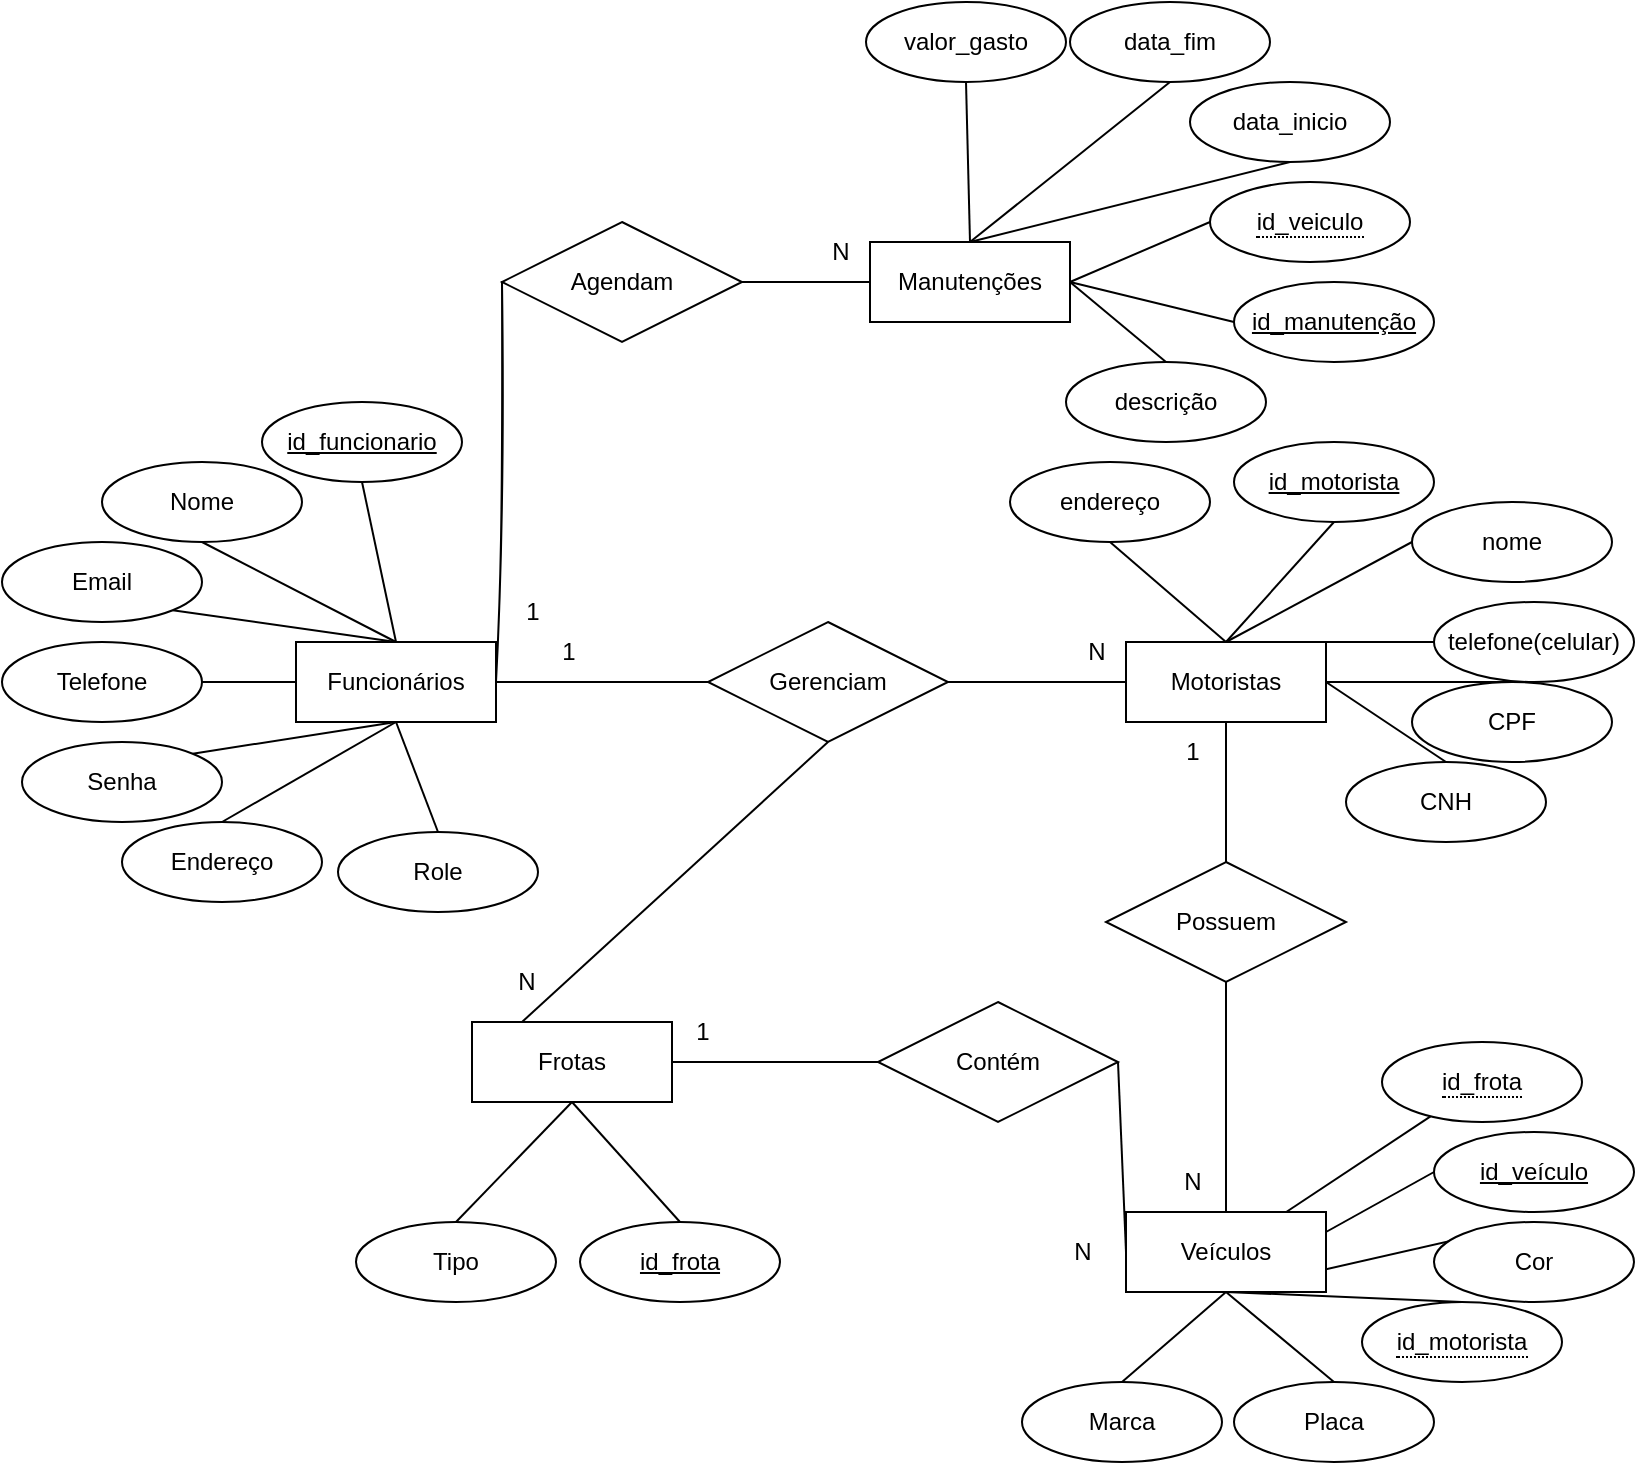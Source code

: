 <mxfile>
    <diagram name="Página-1" id="SmbSBisgODQ-tFxxg0Tv">
        <mxGraphModel dx="1254" dy="728" grid="1" gridSize="10" guides="1" tooltips="1" connect="1" arrows="1" fold="1" page="1" pageScale="1" pageWidth="827" pageHeight="1169" math="0" shadow="0">
            <root>
                <mxCell id="0"/>
                <mxCell id="1" parent="0"/>
                <mxCell id="jhbp4_ZAMWIe8QdacrYQ-23" style="edgeStyle=none;rounded=0;orthogonalLoop=1;jettySize=auto;html=1;exitX=1;exitY=0.5;exitDx=0;exitDy=0;entryX=0;entryY=0.5;entryDx=0;entryDy=0;endArrow=none;endFill=0;" parent="1" source="jhbp4_ZAMWIe8QdacrYQ-1" target="jhbp4_ZAMWIe8QdacrYQ-21" edge="1">
                    <mxGeometry relative="1" as="geometry"/>
                </mxCell>
                <mxCell id="17" style="edgeStyle=none;rounded=1;sketch=1;hachureGap=4;jiggle=2;curveFitting=1;html=1;exitX=1;exitY=0.5;exitDx=0;exitDy=0;fontFamily=Architects Daughter;fontSource=https%3A%2F%2Ffonts.googleapis.com%2Fcss%3Ffamily%3DArchitects%2BDaughter;fontSize=16;endArrow=none;endFill=0;entryX=0;entryY=0.5;entryDx=0;entryDy=0;" edge="1" parent="1" source="jhbp4_ZAMWIe8QdacrYQ-1" target="46">
                    <mxGeometry relative="1" as="geometry">
                        <mxPoint x="340" y="120" as="targetPoint"/>
                    </mxGeometry>
                </mxCell>
                <mxCell id="jhbp4_ZAMWIe8QdacrYQ-1" value="Funcionários" style="whiteSpace=wrap;html=1;align=center;" parent="1" vertex="1">
                    <mxGeometry x="147" y="320" width="100" height="40" as="geometry"/>
                </mxCell>
                <mxCell id="jhbp4_ZAMWIe8QdacrYQ-4" value="Role" style="ellipse;whiteSpace=wrap;html=1;align=center;" parent="1" vertex="1">
                    <mxGeometry x="168" y="415" width="100" height="40" as="geometry"/>
                </mxCell>
                <mxCell id="jhbp4_ZAMWIe8QdacrYQ-5" value="" style="endArrow=none;html=1;rounded=0;exitX=0.5;exitY=1;exitDx=0;exitDy=0;entryX=0.5;entryY=0;entryDx=0;entryDy=0;" parent="1" source="jhbp4_ZAMWIe8QdacrYQ-1" target="jhbp4_ZAMWIe8QdacrYQ-4" edge="1">
                    <mxGeometry relative="1" as="geometry">
                        <mxPoint x="328" y="470" as="sourcePoint"/>
                        <mxPoint x="488" y="470" as="targetPoint"/>
                    </mxGeometry>
                </mxCell>
                <mxCell id="jhbp4_ZAMWIe8QdacrYQ-6" value="Nome" style="ellipse;whiteSpace=wrap;html=1;align=center;" parent="1" vertex="1">
                    <mxGeometry x="50" y="230" width="100" height="40" as="geometry"/>
                </mxCell>
                <mxCell id="jhbp4_ZAMWIe8QdacrYQ-7" value="" style="endArrow=none;html=1;rounded=0;exitX=0.5;exitY=1;exitDx=0;exitDy=0;entryX=0.5;entryY=0;entryDx=0;entryDy=0;" parent="1" source="jhbp4_ZAMWIe8QdacrYQ-6" target="jhbp4_ZAMWIe8QdacrYQ-1" edge="1">
                    <mxGeometry relative="1" as="geometry">
                        <mxPoint x="228" y="370" as="sourcePoint"/>
                        <mxPoint x="228" y="430" as="targetPoint"/>
                    </mxGeometry>
                </mxCell>
                <mxCell id="jhbp4_ZAMWIe8QdacrYQ-9" style="rounded=0;orthogonalLoop=1;jettySize=auto;html=1;exitX=1;exitY=1;exitDx=0;exitDy=0;entryX=0.5;entryY=0;entryDx=0;entryDy=0;strokeColor=default;endArrow=none;endFill=0;" parent="1" source="jhbp4_ZAMWIe8QdacrYQ-8" target="jhbp4_ZAMWIe8QdacrYQ-1" edge="1">
                    <mxGeometry relative="1" as="geometry"/>
                </mxCell>
                <mxCell id="jhbp4_ZAMWIe8QdacrYQ-8" value="Email" style="ellipse;whiteSpace=wrap;html=1;align=center;" parent="1" vertex="1">
                    <mxGeometry y="270" width="100" height="40" as="geometry"/>
                </mxCell>
                <mxCell id="jhbp4_ZAMWIe8QdacrYQ-11" style="edgeStyle=none;rounded=0;orthogonalLoop=1;jettySize=auto;html=1;exitX=1;exitY=0;exitDx=0;exitDy=0;entryX=0.5;entryY=1;entryDx=0;entryDy=0;strokeColor=default;endArrow=none;endFill=0;" parent="1" source="jhbp4_ZAMWIe8QdacrYQ-10" target="jhbp4_ZAMWIe8QdacrYQ-1" edge="1">
                    <mxGeometry relative="1" as="geometry"/>
                </mxCell>
                <mxCell id="jhbp4_ZAMWIe8QdacrYQ-10" value="Senha" style="ellipse;whiteSpace=wrap;html=1;align=center;" parent="1" vertex="1">
                    <mxGeometry x="10" y="370" width="100" height="40" as="geometry"/>
                </mxCell>
                <mxCell id="jhbp4_ZAMWIe8QdacrYQ-14" style="edgeStyle=none;rounded=0;orthogonalLoop=1;jettySize=auto;html=1;exitX=1;exitY=0.5;exitDx=0;exitDy=0;entryX=0;entryY=0.5;entryDx=0;entryDy=0;strokeColor=default;endArrow=none;endFill=0;" parent="1" source="jhbp4_ZAMWIe8QdacrYQ-13" target="jhbp4_ZAMWIe8QdacrYQ-1" edge="1">
                    <mxGeometry relative="1" as="geometry">
                        <mxPoint x="128" y="340" as="sourcePoint"/>
                    </mxGeometry>
                </mxCell>
                <mxCell id="jhbp4_ZAMWIe8QdacrYQ-13" value="Telefone" style="ellipse;whiteSpace=wrap;html=1;align=center;" parent="1" vertex="1">
                    <mxGeometry y="320" width="100" height="40" as="geometry"/>
                </mxCell>
                <mxCell id="jhbp4_ZAMWIe8QdacrYQ-18" style="edgeStyle=none;rounded=0;orthogonalLoop=1;jettySize=auto;html=1;exitX=0.5;exitY=0;exitDx=0;exitDy=0;strokeColor=default;endArrow=none;endFill=0;entryX=0.5;entryY=1;entryDx=0;entryDy=0;" parent="1" source="jhbp4_ZAMWIe8QdacrYQ-15" target="jhbp4_ZAMWIe8QdacrYQ-1" edge="1">
                    <mxGeometry relative="1" as="geometry">
                        <mxPoint x="218" y="380" as="targetPoint"/>
                    </mxGeometry>
                </mxCell>
                <mxCell id="jhbp4_ZAMWIe8QdacrYQ-15" value="Endereço" style="ellipse;whiteSpace=wrap;html=1;align=center;" parent="1" vertex="1">
                    <mxGeometry x="60" y="410" width="100" height="40" as="geometry"/>
                </mxCell>
                <mxCell id="jhbp4_ZAMWIe8QdacrYQ-20" style="edgeStyle=none;rounded=0;orthogonalLoop=1;jettySize=auto;html=1;exitX=0.5;exitY=1;exitDx=0;exitDy=0;entryX=0.5;entryY=0;entryDx=0;entryDy=0;strokeColor=default;endArrow=none;endFill=0;" parent="1" source="jhbp4_ZAMWIe8QdacrYQ-19" target="jhbp4_ZAMWIe8QdacrYQ-1" edge="1">
                    <mxGeometry relative="1" as="geometry"/>
                </mxCell>
                <mxCell id="jhbp4_ZAMWIe8QdacrYQ-19" value="id_funcionario" style="ellipse;whiteSpace=wrap;html=1;align=center;fontStyle=4;" parent="1" vertex="1">
                    <mxGeometry x="130" y="200" width="100" height="40" as="geometry"/>
                </mxCell>
                <mxCell id="jhbp4_ZAMWIe8QdacrYQ-29" style="edgeStyle=none;rounded=0;orthogonalLoop=1;jettySize=auto;html=1;exitX=1;exitY=0.5;exitDx=0;exitDy=0;entryX=0;entryY=0.5;entryDx=0;entryDy=0;strokeColor=default;endArrow=none;endFill=0;" parent="1" source="jhbp4_ZAMWIe8QdacrYQ-21" target="jhbp4_ZAMWIe8QdacrYQ-28" edge="1">
                    <mxGeometry relative="1" as="geometry"/>
                </mxCell>
                <mxCell id="2" style="html=1;exitX=0.5;exitY=1;exitDx=0;exitDy=0;endArrow=none;endFill=0;entryX=0.25;entryY=0;entryDx=0;entryDy=0;" edge="1" parent="1" source="jhbp4_ZAMWIe8QdacrYQ-21" target="jhbp4_ZAMWIe8QdacrYQ-74">
                    <mxGeometry relative="1" as="geometry">
                        <mxPoint x="520" y="410" as="targetPoint"/>
                    </mxGeometry>
                </mxCell>
                <mxCell id="jhbp4_ZAMWIe8QdacrYQ-21" value="Gerenciam" style="shape=rhombus;perimeter=rhombusPerimeter;whiteSpace=wrap;html=1;align=center;" parent="1" vertex="1">
                    <mxGeometry x="353" y="310" width="120" height="60" as="geometry"/>
                </mxCell>
                <mxCell id="jhbp4_ZAMWIe8QdacrYQ-45" style="edgeStyle=none;rounded=0;orthogonalLoop=1;jettySize=auto;html=1;exitX=0.5;exitY=1;exitDx=0;exitDy=0;entryX=0.5;entryY=0;entryDx=0;entryDy=0;strokeColor=default;endArrow=none;endFill=0;" parent="1" source="jhbp4_ZAMWIe8QdacrYQ-28" target="jhbp4_ZAMWIe8QdacrYQ-44" edge="1">
                    <mxGeometry relative="1" as="geometry"/>
                </mxCell>
                <mxCell id="77" style="edgeStyle=none;rounded=0;sketch=0;hachureGap=4;jiggle=2;curveFitting=1;html=1;exitX=0.5;exitY=0;exitDx=0;exitDy=0;entryX=0.5;entryY=1;entryDx=0;entryDy=0;shadow=0;strokeColor=default;fontFamily=Architects Daughter;fontSource=https%3A%2F%2Ffonts.googleapis.com%2Fcss%3Ffamily%3DArchitects%2BDaughter;fontSize=16;endArrow=none;endFill=0;" edge="1" parent="1" source="jhbp4_ZAMWIe8QdacrYQ-28" target="76">
                    <mxGeometry relative="1" as="geometry"/>
                </mxCell>
                <mxCell id="81" style="edgeStyle=none;rounded=0;sketch=0;hachureGap=4;jiggle=2;curveFitting=1;html=1;exitX=0.5;exitY=0;exitDx=0;exitDy=0;entryX=0;entryY=0.5;entryDx=0;entryDy=0;shadow=0;strokeColor=default;fontFamily=Architects Daughter;fontSource=https%3A%2F%2Ffonts.googleapis.com%2Fcss%3Ffamily%3DArchitects%2BDaughter;fontSize=16;endArrow=none;endFill=0;" edge="1" parent="1" source="jhbp4_ZAMWIe8QdacrYQ-28" target="78">
                    <mxGeometry relative="1" as="geometry"/>
                </mxCell>
                <mxCell id="82" style="edgeStyle=none;rounded=0;sketch=0;hachureGap=4;jiggle=2;curveFitting=1;html=1;exitX=1;exitY=0;exitDx=0;exitDy=0;entryX=0;entryY=0.5;entryDx=0;entryDy=0;shadow=0;strokeColor=default;fontFamily=Architects Daughter;fontSource=https%3A%2F%2Ffonts.googleapis.com%2Fcss%3Ffamily%3DArchitects%2BDaughter;fontSize=16;endArrow=none;endFill=0;" edge="1" parent="1" source="jhbp4_ZAMWIe8QdacrYQ-28" target="79">
                    <mxGeometry relative="1" as="geometry"/>
                </mxCell>
                <mxCell id="jhbp4_ZAMWIe8QdacrYQ-28" value="Motoristas" style="whiteSpace=wrap;html=1;align=center;" parent="1" vertex="1">
                    <mxGeometry x="562" y="320" width="100" height="40" as="geometry"/>
                </mxCell>
                <mxCell id="jhbp4_ZAMWIe8QdacrYQ-44" value="Possuem" style="shape=rhombus;perimeter=rhombusPerimeter;whiteSpace=wrap;html=1;align=center;" parent="1" vertex="1">
                    <mxGeometry x="552" y="430" width="120" height="60" as="geometry"/>
                </mxCell>
                <mxCell id="jhbp4_ZAMWIe8QdacrYQ-47" style="edgeStyle=none;rounded=0;orthogonalLoop=1;jettySize=auto;html=1;exitX=0;exitY=1;exitDx=0;exitDy=0;strokeColor=default;endArrow=none;endFill=0;" parent="1" source="jhbp4_ZAMWIe8QdacrYQ-44" target="jhbp4_ZAMWIe8QdacrYQ-44" edge="1">
                    <mxGeometry relative="1" as="geometry"/>
                </mxCell>
                <mxCell id="jhbp4_ZAMWIe8QdacrYQ-50" value="1" style="text;html=1;align=center;verticalAlign=middle;resizable=0;points=[];autosize=1;strokeColor=none;fillColor=none;" parent="1" vertex="1">
                    <mxGeometry x="580" y="360" width="30" height="30" as="geometry"/>
                </mxCell>
                <mxCell id="jhbp4_ZAMWIe8QdacrYQ-53" value="1" style="text;html=1;align=center;verticalAlign=middle;resizable=0;points=[];autosize=1;strokeColor=none;fillColor=none;" parent="1" vertex="1">
                    <mxGeometry x="268" y="310" width="30" height="30" as="geometry"/>
                </mxCell>
                <mxCell id="jhbp4_ZAMWIe8QdacrYQ-54" value="N" style="text;html=1;align=center;verticalAlign=middle;resizable=0;points=[];autosize=1;strokeColor=none;fillColor=none;" parent="1" vertex="1">
                    <mxGeometry x="532" y="310" width="30" height="30" as="geometry"/>
                </mxCell>
                <mxCell id="10" style="edgeStyle=none;html=1;exitX=1;exitY=0.5;exitDx=0;exitDy=0;entryX=0;entryY=0.5;entryDx=0;entryDy=0;endArrow=none;endFill=0;" edge="1" parent="1" source="jhbp4_ZAMWIe8QdacrYQ-74" target="9">
                    <mxGeometry relative="1" as="geometry"/>
                </mxCell>
                <mxCell id="jhbp4_ZAMWIe8QdacrYQ-74" value="Frotas" style="whiteSpace=wrap;html=1;align=center;" parent="1" vertex="1">
                    <mxGeometry x="235" y="510" width="100" height="40" as="geometry"/>
                </mxCell>
                <mxCell id="4" style="edgeStyle=none;html=1;exitX=0.5;exitY=0;exitDx=0;exitDy=0;entryX=0.5;entryY=1;entryDx=0;entryDy=0;endArrow=none;endFill=0;" edge="1" parent="1" source="jhbp4_ZAMWIe8QdacrYQ-83" target="jhbp4_ZAMWIe8QdacrYQ-74">
                    <mxGeometry relative="1" as="geometry"/>
                </mxCell>
                <mxCell id="jhbp4_ZAMWIe8QdacrYQ-83" value="Tipo" style="ellipse;whiteSpace=wrap;html=1;align=center;" parent="1" vertex="1">
                    <mxGeometry x="177" y="610" width="100" height="40" as="geometry"/>
                </mxCell>
                <mxCell id="6" style="edgeStyle=none;html=1;exitX=0.5;exitY=0;exitDx=0;exitDy=0;entryX=0.5;entryY=1;entryDx=0;entryDy=0;endArrow=none;endFill=0;" edge="1" parent="1" source="jhbp4_ZAMWIe8QdacrYQ-85" target="jhbp4_ZAMWIe8QdacrYQ-74">
                    <mxGeometry relative="1" as="geometry"/>
                </mxCell>
                <mxCell id="jhbp4_ZAMWIe8QdacrYQ-85" value="id_frota" style="ellipse;whiteSpace=wrap;html=1;align=center;fontStyle=4;" parent="1" vertex="1">
                    <mxGeometry x="289" y="610" width="100" height="40" as="geometry"/>
                </mxCell>
                <mxCell id="jhbp4_ZAMWIe8QdacrYQ-107" style="edgeStyle=none;rounded=0;orthogonalLoop=1;jettySize=auto;html=1;exitX=0.5;exitY=1;exitDx=0;exitDy=0;entryX=0.5;entryY=0;entryDx=0;entryDy=0;strokeColor=default;endArrow=none;endFill=0;" parent="1" source="jhbp4_ZAMWIe8QdacrYQ-109" target="jhbp4_ZAMWIe8QdacrYQ-115" edge="1">
                    <mxGeometry relative="1" as="geometry"/>
                </mxCell>
                <mxCell id="jhbp4_ZAMWIe8QdacrYQ-108" style="edgeStyle=none;rounded=0;orthogonalLoop=1;jettySize=auto;html=1;exitX=0.5;exitY=1;exitDx=0;exitDy=0;entryX=0.5;entryY=0;entryDx=0;entryDy=0;strokeColor=default;endArrow=none;endFill=0;" parent="1" source="jhbp4_ZAMWIe8QdacrYQ-109" target="jhbp4_ZAMWIe8QdacrYQ-116" edge="1">
                    <mxGeometry relative="1" as="geometry"/>
                </mxCell>
                <mxCell id="74" style="edgeStyle=none;rounded=0;sketch=0;hachureGap=4;jiggle=2;curveFitting=1;html=1;exitX=0.5;exitY=1;exitDx=0;exitDy=0;entryX=0.5;entryY=0;entryDx=0;entryDy=0;shadow=0;strokeColor=default;fontFamily=Architects Daughter;fontSource=https%3A%2F%2Ffonts.googleapis.com%2Fcss%3Ffamily%3DArchitects%2BDaughter;fontSize=16;endArrow=none;endFill=0;" edge="1" parent="1" source="jhbp4_ZAMWIe8QdacrYQ-109" target="jhbp4_ZAMWIe8QdacrYQ-114">
                    <mxGeometry relative="1" as="geometry"/>
                </mxCell>
                <mxCell id="jhbp4_ZAMWIe8QdacrYQ-109" value="Veículos" style="whiteSpace=wrap;html=1;align=center;" parent="1" vertex="1">
                    <mxGeometry x="562" y="605" width="100" height="40" as="geometry"/>
                </mxCell>
                <mxCell id="jhbp4_ZAMWIe8QdacrYQ-110" style="edgeStyle=none;rounded=0;orthogonalLoop=1;jettySize=auto;html=1;exitX=0.5;exitY=1;exitDx=0;exitDy=0;entryX=0.5;entryY=0;entryDx=0;entryDy=0;strokeColor=default;endArrow=none;endFill=0;" parent="1" source="jhbp4_ZAMWIe8QdacrYQ-44" target="jhbp4_ZAMWIe8QdacrYQ-109" edge="1">
                    <mxGeometry relative="1" as="geometry">
                        <mxPoint x="1060" y="590" as="sourcePoint"/>
                    </mxGeometry>
                </mxCell>
                <mxCell id="jhbp4_ZAMWIe8QdacrYQ-111" value="N" style="text;html=1;align=center;verticalAlign=middle;resizable=0;points=[];autosize=1;strokeColor=none;fillColor=none;" parent="1" vertex="1">
                    <mxGeometry x="580" y="575" width="30" height="30" as="geometry"/>
                </mxCell>
                <mxCell id="jhbp4_ZAMWIe8QdacrYQ-112" style="edgeStyle=none;rounded=0;orthogonalLoop=1;jettySize=auto;html=1;exitX=0;exitY=0.5;exitDx=0;exitDy=0;entryX=1;entryY=0.25;entryDx=0;entryDy=0;strokeColor=default;endArrow=none;endFill=0;" parent="1" source="jhbp4_ZAMWIe8QdacrYQ-113" target="jhbp4_ZAMWIe8QdacrYQ-109" edge="1">
                    <mxGeometry relative="1" as="geometry"/>
                </mxCell>
                <mxCell id="jhbp4_ZAMWIe8QdacrYQ-113" value="id_veículo" style="ellipse;whiteSpace=wrap;html=1;align=center;fontStyle=4;" parent="1" vertex="1">
                    <mxGeometry x="716" y="565" width="100" height="40" as="geometry"/>
                </mxCell>
                <mxCell id="jhbp4_ZAMWIe8QdacrYQ-114" value="Marca" style="ellipse;whiteSpace=wrap;html=1;align=center;" parent="1" vertex="1">
                    <mxGeometry x="510" y="690" width="100" height="40" as="geometry"/>
                </mxCell>
                <mxCell id="jhbp4_ZAMWIe8QdacrYQ-115" value="Placa" style="ellipse;whiteSpace=wrap;html=1;align=center;" parent="1" vertex="1">
                    <mxGeometry x="616" y="690" width="100" height="40" as="geometry"/>
                </mxCell>
                <mxCell id="jhbp4_ZAMWIe8QdacrYQ-116" value="Cor" style="ellipse;whiteSpace=wrap;html=1;align=center;" parent="1" vertex="1">
                    <mxGeometry x="716" y="610" width="100" height="40" as="geometry"/>
                </mxCell>
                <mxCell id="jhbp4_ZAMWIe8QdacrYQ-117" value="" style="edgeStyle=none;rounded=0;orthogonalLoop=1;jettySize=auto;html=1;strokeColor=default;endArrow=none;endFill=0;" parent="1" source="jhbp4_ZAMWIe8QdacrYQ-118" target="jhbp4_ZAMWIe8QdacrYQ-109" edge="1">
                    <mxGeometry relative="1" as="geometry"/>
                </mxCell>
                <mxCell id="jhbp4_ZAMWIe8QdacrYQ-118" value="&lt;span style=&quot;border-bottom: 1px dotted&quot;&gt;id_frota&lt;/span&gt;" style="ellipse;whiteSpace=wrap;html=1;align=center;" parent="1" vertex="1">
                    <mxGeometry x="690" y="520" width="100" height="40" as="geometry"/>
                </mxCell>
                <mxCell id="jhbp4_ZAMWIe8QdacrYQ-119" style="edgeStyle=none;rounded=0;orthogonalLoop=1;jettySize=auto;html=1;exitX=0.5;exitY=0;exitDx=0;exitDy=0;entryX=0.5;entryY=1;entryDx=0;entryDy=0;strokeColor=default;endArrow=none;endFill=0;" parent="1" source="jhbp4_ZAMWIe8QdacrYQ-120" target="jhbp4_ZAMWIe8QdacrYQ-109" edge="1">
                    <mxGeometry relative="1" as="geometry"/>
                </mxCell>
                <mxCell id="jhbp4_ZAMWIe8QdacrYQ-120" value="&lt;span style=&quot;border-bottom: 1px dotted&quot;&gt;id_motorista&lt;/span&gt;" style="ellipse;whiteSpace=wrap;html=1;align=center;" parent="1" vertex="1">
                    <mxGeometry x="680" y="650" width="100" height="40" as="geometry"/>
                </mxCell>
                <mxCell id="11" style="edgeStyle=none;html=1;exitX=1;exitY=0.5;exitDx=0;exitDy=0;entryX=0;entryY=0.5;entryDx=0;entryDy=0;endArrow=none;endFill=0;" edge="1" parent="1" source="9" target="jhbp4_ZAMWIe8QdacrYQ-109">
                    <mxGeometry relative="1" as="geometry"/>
                </mxCell>
                <mxCell id="9" value="Contém" style="shape=rhombus;perimeter=rhombusPerimeter;whiteSpace=wrap;html=1;align=center;" vertex="1" parent="1">
                    <mxGeometry x="438" y="500" width="120" height="60" as="geometry"/>
                </mxCell>
                <mxCell id="12" value="1" style="text;html=1;align=center;verticalAlign=middle;resizable=0;points=[];autosize=1;strokeColor=none;fillColor=none;" vertex="1" parent="1">
                    <mxGeometry x="335" y="500" width="30" height="30" as="geometry"/>
                </mxCell>
                <mxCell id="13" value="N" style="text;html=1;align=center;verticalAlign=middle;resizable=0;points=[];autosize=1;strokeColor=none;fillColor=none;" vertex="1" parent="1">
                    <mxGeometry x="525" y="610" width="30" height="30" as="geometry"/>
                </mxCell>
                <mxCell id="15" value="N" style="text;html=1;align=center;verticalAlign=middle;resizable=0;points=[];autosize=1;strokeColor=none;fillColor=none;" vertex="1" parent="1">
                    <mxGeometry x="247" y="475" width="30" height="30" as="geometry"/>
                </mxCell>
                <mxCell id="50" style="edgeStyle=none;hachureGap=4;html=1;exitX=1;exitY=0.5;exitDx=0;exitDy=0;entryX=0;entryY=0.5;entryDx=0;entryDy=0;fontFamily=Architects Daughter;fontSource=https%3A%2F%2Ffonts.googleapis.com%2Fcss%3Ffamily%3DArchitects%2BDaughter;fontSize=16;endArrow=none;endFill=0;strokeColor=none;rounded=0;shadow=0;" edge="1" parent="1" target="47">
                    <mxGeometry relative="1" as="geometry">
                        <mxPoint x="392" y="170" as="sourcePoint"/>
                    </mxGeometry>
                </mxCell>
                <mxCell id="51" style="edgeStyle=none;rounded=0;sketch=0;hachureGap=4;jiggle=2;curveFitting=1;html=1;exitX=1;exitY=0.5;exitDx=0;exitDy=0;entryX=0;entryY=0.5;entryDx=0;entryDy=0;shadow=0;strokeColor=default;fontFamily=Architects Daughter;fontSource=https%3A%2F%2Ffonts.googleapis.com%2Fcss%3Ffamily%3DArchitects%2BDaughter;fontSize=16;endArrow=none;endFill=0;" edge="1" parent="1" source="46" target="47">
                    <mxGeometry relative="1" as="geometry">
                        <mxPoint x="392" y="170" as="sourcePoint"/>
                    </mxGeometry>
                </mxCell>
                <mxCell id="46" value="Agendam" style="shape=rhombus;perimeter=rhombusPerimeter;whiteSpace=wrap;html=1;align=center;" vertex="1" parent="1">
                    <mxGeometry x="250" y="110" width="120" height="60" as="geometry"/>
                </mxCell>
                <mxCell id="64" style="edgeStyle=none;rounded=0;sketch=0;hachureGap=4;jiggle=2;curveFitting=1;html=1;exitX=0.5;exitY=0;exitDx=0;exitDy=0;entryX=0.5;entryY=1;entryDx=0;entryDy=0;shadow=0;strokeColor=default;fontFamily=Architects Daughter;fontSource=https%3A%2F%2Ffonts.googleapis.com%2Fcss%3Ffamily%3DArchitects%2BDaughter;fontSize=16;endArrow=none;endFill=0;" edge="1" parent="1" source="47" target="59">
                    <mxGeometry relative="1" as="geometry"/>
                </mxCell>
                <mxCell id="47" value="Manutenções" style="whiteSpace=wrap;html=1;align=center;" vertex="1" parent="1">
                    <mxGeometry x="434" y="120" width="100" height="40" as="geometry"/>
                </mxCell>
                <mxCell id="52" value="1" style="text;html=1;align=center;verticalAlign=middle;resizable=0;points=[];autosize=1;strokeColor=none;fillColor=none;" vertex="1" parent="1">
                    <mxGeometry x="250" y="290" width="30" height="30" as="geometry"/>
                </mxCell>
                <mxCell id="55" value="N" style="text;html=1;align=center;verticalAlign=middle;resizable=0;points=[];autosize=1;strokeColor=none;fillColor=none;" vertex="1" parent="1">
                    <mxGeometry x="404" y="110" width="30" height="30" as="geometry"/>
                </mxCell>
                <mxCell id="71" style="edgeStyle=none;rounded=0;sketch=0;hachureGap=4;jiggle=2;curveFitting=1;html=1;exitX=0;exitY=0.5;exitDx=0;exitDy=0;entryX=1;entryY=0.5;entryDx=0;entryDy=0;shadow=0;strokeColor=default;fontFamily=Architects Daughter;fontSource=https%3A%2F%2Ffonts.googleapis.com%2Fcss%3Ffamily%3DArchitects%2BDaughter;fontSize=16;endArrow=none;endFill=0;" edge="1" parent="1" source="73" target="47">
                    <mxGeometry relative="1" as="geometry">
                        <mxPoint x="594" y="160" as="sourcePoint"/>
                    </mxGeometry>
                </mxCell>
                <mxCell id="70" style="edgeStyle=none;rounded=0;sketch=0;hachureGap=4;jiggle=2;curveFitting=1;html=1;exitX=0;exitY=0.5;exitDx=0;exitDy=0;entryX=1;entryY=0.5;entryDx=0;entryDy=0;shadow=0;strokeColor=default;fontFamily=Architects Daughter;fontSource=https%3A%2F%2Ffonts.googleapis.com%2Fcss%3Ffamily%3DArchitects%2BDaughter;fontSize=16;endArrow=none;endFill=0;" edge="1" parent="1" source="57" target="47">
                    <mxGeometry relative="1" as="geometry"/>
                </mxCell>
                <mxCell id="57" value="&lt;span style=&quot;border-bottom: 1px dotted&quot;&gt;id_veiculo&lt;/span&gt;" style="ellipse;whiteSpace=wrap;html=1;align=center;" vertex="1" parent="1">
                    <mxGeometry x="604" y="90" width="100" height="40" as="geometry"/>
                </mxCell>
                <mxCell id="66" style="edgeStyle=none;rounded=0;sketch=0;hachureGap=4;jiggle=2;curveFitting=1;html=1;exitX=0.5;exitY=1;exitDx=0;exitDy=0;shadow=0;strokeColor=default;fontFamily=Architects Daughter;fontSource=https%3A%2F%2Ffonts.googleapis.com%2Fcss%3Ffamily%3DArchitects%2BDaughter;fontSize=16;endArrow=none;endFill=0;" edge="1" parent="1" source="58">
                    <mxGeometry relative="1" as="geometry">
                        <mxPoint x="484" y="120" as="targetPoint"/>
                    </mxGeometry>
                </mxCell>
                <mxCell id="58" value="data_inicio" style="ellipse;whiteSpace=wrap;html=1;align=center;" vertex="1" parent="1">
                    <mxGeometry x="594" y="40" width="100" height="40" as="geometry"/>
                </mxCell>
                <mxCell id="59" value="valor_gasto" style="ellipse;whiteSpace=wrap;html=1;align=center;" vertex="1" parent="1">
                    <mxGeometry x="432" width="100" height="40" as="geometry"/>
                </mxCell>
                <mxCell id="72" style="edgeStyle=none;rounded=0;sketch=0;hachureGap=4;jiggle=2;curveFitting=1;html=1;exitX=0.5;exitY=0;exitDx=0;exitDy=0;entryX=1;entryY=0.5;entryDx=0;entryDy=0;shadow=0;strokeColor=default;fontFamily=Architects Daughter;fontSource=https%3A%2F%2Ffonts.googleapis.com%2Fcss%3Ffamily%3DArchitects%2BDaughter;fontSize=16;endArrow=none;endFill=0;" edge="1" parent="1" source="60" target="47">
                    <mxGeometry relative="1" as="geometry"/>
                </mxCell>
                <mxCell id="60" value="descrição" style="ellipse;whiteSpace=wrap;html=1;align=center;" vertex="1" parent="1">
                    <mxGeometry x="532" y="180" width="100" height="40" as="geometry"/>
                </mxCell>
                <mxCell id="65" style="edgeStyle=none;rounded=0;sketch=0;hachureGap=4;jiggle=2;curveFitting=1;html=1;exitX=0.5;exitY=1;exitDx=0;exitDy=0;entryX=0.5;entryY=0;entryDx=0;entryDy=0;shadow=0;strokeColor=default;fontFamily=Architects Daughter;fontSource=https%3A%2F%2Ffonts.googleapis.com%2Fcss%3Ffamily%3DArchitects%2BDaughter;fontSize=16;endArrow=none;endFill=0;" edge="1" parent="1" source="61" target="47">
                    <mxGeometry relative="1" as="geometry"/>
                </mxCell>
                <mxCell id="61" value="data_fim" style="ellipse;whiteSpace=wrap;html=1;align=center;" vertex="1" parent="1">
                    <mxGeometry x="534" width="100" height="40" as="geometry"/>
                </mxCell>
                <mxCell id="73" value="id_manutenção" style="ellipse;whiteSpace=wrap;html=1;align=center;fontStyle=4;" vertex="1" parent="1">
                    <mxGeometry x="616" y="140" width="100" height="40" as="geometry"/>
                </mxCell>
                <mxCell id="76" value="id_motorista" style="ellipse;whiteSpace=wrap;html=1;align=center;fontStyle=4;" vertex="1" parent="1">
                    <mxGeometry x="616" y="220" width="100" height="40" as="geometry"/>
                </mxCell>
                <mxCell id="78" value="nome" style="ellipse;whiteSpace=wrap;html=1;align=center;" vertex="1" parent="1">
                    <mxGeometry x="705" y="250" width="100" height="40" as="geometry"/>
                </mxCell>
                <mxCell id="79" value="telefone(celular)" style="ellipse;whiteSpace=wrap;html=1;align=center;" vertex="1" parent="1">
                    <mxGeometry x="716" y="300" width="100" height="40" as="geometry"/>
                </mxCell>
                <mxCell id="92" style="edgeStyle=none;rounded=0;sketch=0;hachureGap=4;jiggle=2;curveFitting=1;html=1;exitX=0.5;exitY=0;exitDx=0;exitDy=0;entryX=1;entryY=0.5;entryDx=0;entryDy=0;shadow=0;strokeColor=default;fontFamily=Architects Daughter;fontSource=https%3A%2F%2Ffonts.googleapis.com%2Fcss%3Ffamily%3DArchitects%2BDaughter;fontSize=16;endArrow=none;endFill=0;" edge="1" parent="1" source="83" target="jhbp4_ZAMWIe8QdacrYQ-28">
                    <mxGeometry relative="1" as="geometry"/>
                </mxCell>
                <mxCell id="83" value="CPF" style="ellipse;whiteSpace=wrap;html=1;align=center;" vertex="1" parent="1">
                    <mxGeometry x="705" y="340" width="100" height="40" as="geometry"/>
                </mxCell>
                <mxCell id="91" style="edgeStyle=none;rounded=0;sketch=0;hachureGap=4;jiggle=2;curveFitting=1;html=1;exitX=0.5;exitY=0;exitDx=0;exitDy=0;entryX=1;entryY=0.5;entryDx=0;entryDy=0;shadow=0;strokeColor=default;fontFamily=Architects Daughter;fontSource=https%3A%2F%2Ffonts.googleapis.com%2Fcss%3Ffamily%3DArchitects%2BDaughter;fontSize=16;endArrow=none;endFill=0;" edge="1" parent="1" source="84" target="jhbp4_ZAMWIe8QdacrYQ-28">
                    <mxGeometry relative="1" as="geometry"/>
                </mxCell>
                <mxCell id="84" value="CNH" style="ellipse;whiteSpace=wrap;html=1;align=center;" vertex="1" parent="1">
                    <mxGeometry x="672" y="380" width="100" height="40" as="geometry"/>
                </mxCell>
                <mxCell id="93" style="edgeStyle=none;rounded=0;sketch=0;hachureGap=4;jiggle=2;curveFitting=1;html=1;exitX=0.5;exitY=1;exitDx=0;exitDy=0;entryX=0.5;entryY=0;entryDx=0;entryDy=0;shadow=0;strokeColor=default;fontFamily=Architects Daughter;fontSource=https%3A%2F%2Ffonts.googleapis.com%2Fcss%3Ffamily%3DArchitects%2BDaughter;fontSize=16;endArrow=none;endFill=0;" edge="1" parent="1" source="85" target="jhbp4_ZAMWIe8QdacrYQ-28">
                    <mxGeometry relative="1" as="geometry"/>
                </mxCell>
                <mxCell id="85" value="endereço" style="ellipse;whiteSpace=wrap;html=1;align=center;" vertex="1" parent="1">
                    <mxGeometry x="504" y="230" width="100" height="40" as="geometry"/>
                </mxCell>
            </root>
        </mxGraphModel>
    </diagram>
</mxfile>